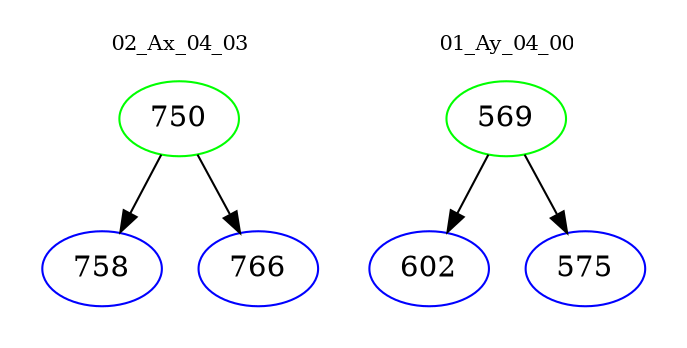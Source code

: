 digraph{
subgraph cluster_0 {
color = white
label = "02_Ax_04_03";
fontsize=10;
T0_750 [label="750", color="green"]
T0_750 -> T0_758 [color="black"]
T0_758 [label="758", color="blue"]
T0_750 -> T0_766 [color="black"]
T0_766 [label="766", color="blue"]
}
subgraph cluster_1 {
color = white
label = "01_Ay_04_00";
fontsize=10;
T1_569 [label="569", color="green"]
T1_569 -> T1_602 [color="black"]
T1_602 [label="602", color="blue"]
T1_569 -> T1_575 [color="black"]
T1_575 [label="575", color="blue"]
}
}
